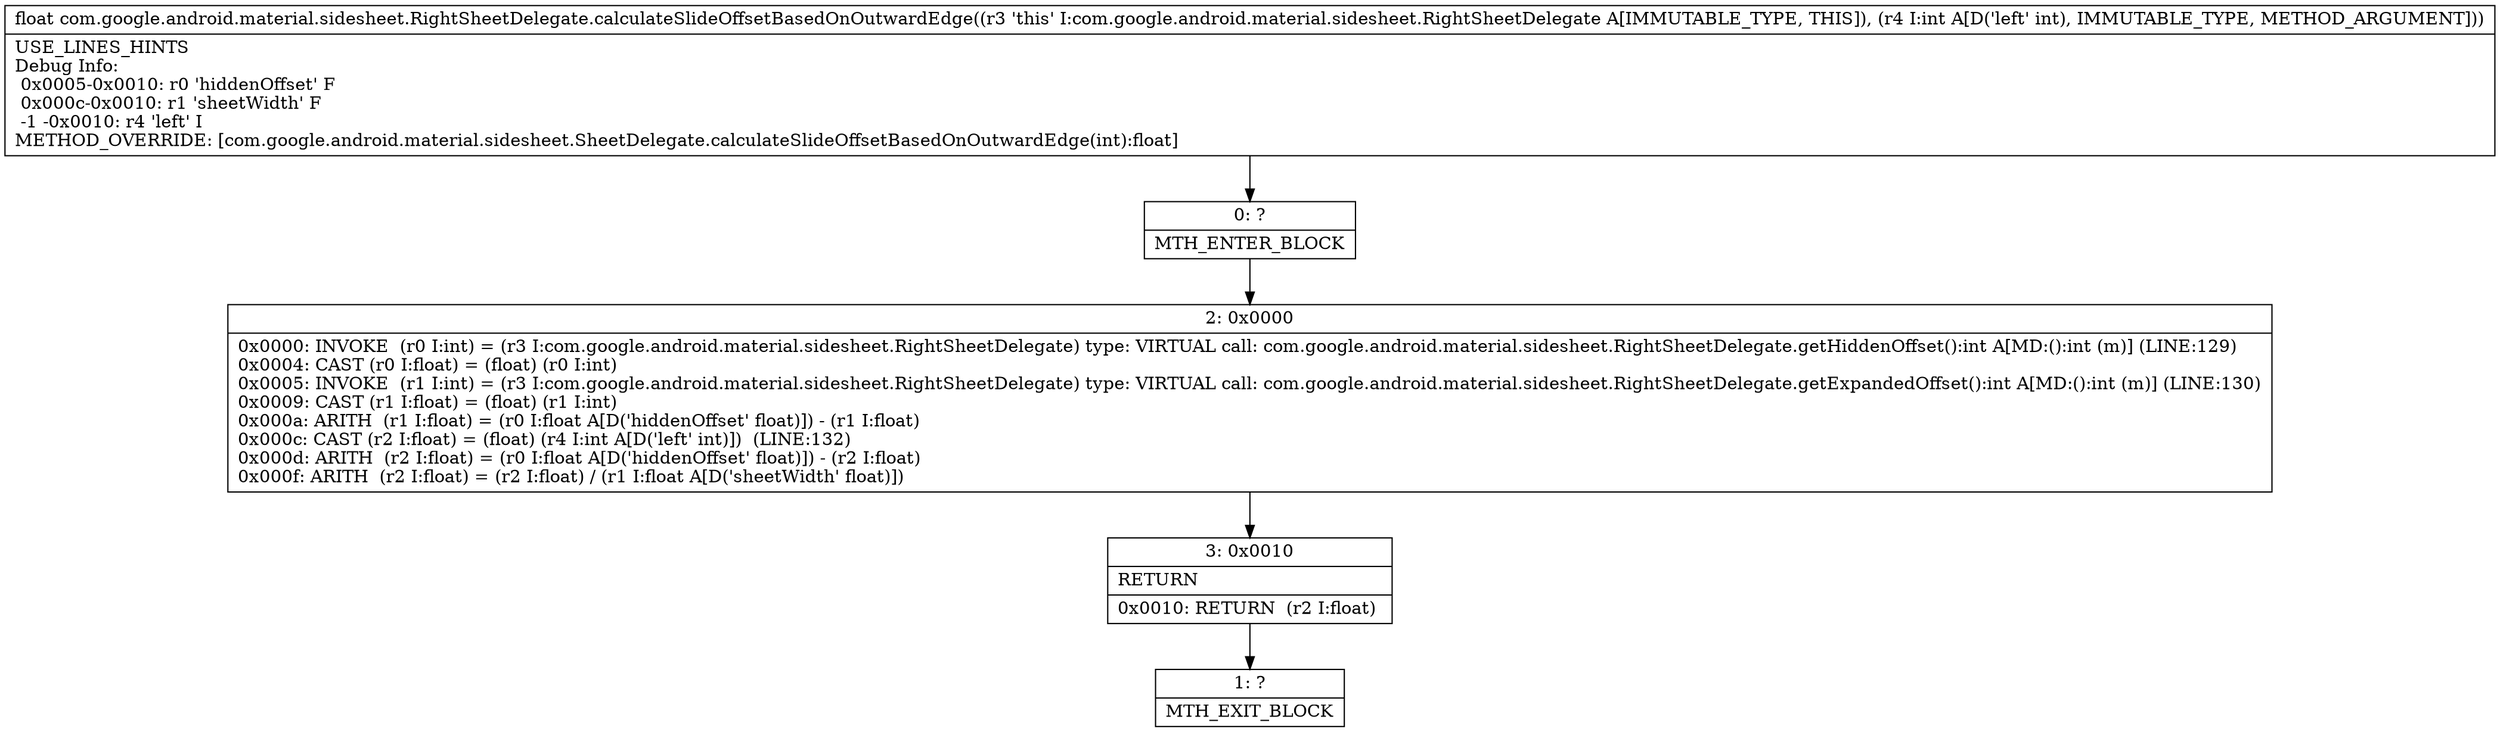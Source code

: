 digraph "CFG forcom.google.android.material.sidesheet.RightSheetDelegate.calculateSlideOffsetBasedOnOutwardEdge(I)F" {
Node_0 [shape=record,label="{0\:\ ?|MTH_ENTER_BLOCK\l}"];
Node_2 [shape=record,label="{2\:\ 0x0000|0x0000: INVOKE  (r0 I:int) = (r3 I:com.google.android.material.sidesheet.RightSheetDelegate) type: VIRTUAL call: com.google.android.material.sidesheet.RightSheetDelegate.getHiddenOffset():int A[MD:():int (m)] (LINE:129)\l0x0004: CAST (r0 I:float) = (float) (r0 I:int) \l0x0005: INVOKE  (r1 I:int) = (r3 I:com.google.android.material.sidesheet.RightSheetDelegate) type: VIRTUAL call: com.google.android.material.sidesheet.RightSheetDelegate.getExpandedOffset():int A[MD:():int (m)] (LINE:130)\l0x0009: CAST (r1 I:float) = (float) (r1 I:int) \l0x000a: ARITH  (r1 I:float) = (r0 I:float A[D('hiddenOffset' float)]) \- (r1 I:float) \l0x000c: CAST (r2 I:float) = (float) (r4 I:int A[D('left' int)])  (LINE:132)\l0x000d: ARITH  (r2 I:float) = (r0 I:float A[D('hiddenOffset' float)]) \- (r2 I:float) \l0x000f: ARITH  (r2 I:float) = (r2 I:float) \/ (r1 I:float A[D('sheetWidth' float)]) \l}"];
Node_3 [shape=record,label="{3\:\ 0x0010|RETURN\l|0x0010: RETURN  (r2 I:float) \l}"];
Node_1 [shape=record,label="{1\:\ ?|MTH_EXIT_BLOCK\l}"];
MethodNode[shape=record,label="{float com.google.android.material.sidesheet.RightSheetDelegate.calculateSlideOffsetBasedOnOutwardEdge((r3 'this' I:com.google.android.material.sidesheet.RightSheetDelegate A[IMMUTABLE_TYPE, THIS]), (r4 I:int A[D('left' int), IMMUTABLE_TYPE, METHOD_ARGUMENT]))  | USE_LINES_HINTS\lDebug Info:\l  0x0005\-0x0010: r0 'hiddenOffset' F\l  0x000c\-0x0010: r1 'sheetWidth' F\l  \-1 \-0x0010: r4 'left' I\lMETHOD_OVERRIDE: [com.google.android.material.sidesheet.SheetDelegate.calculateSlideOffsetBasedOnOutwardEdge(int):float]\l}"];
MethodNode -> Node_0;Node_0 -> Node_2;
Node_2 -> Node_3;
Node_3 -> Node_1;
}

